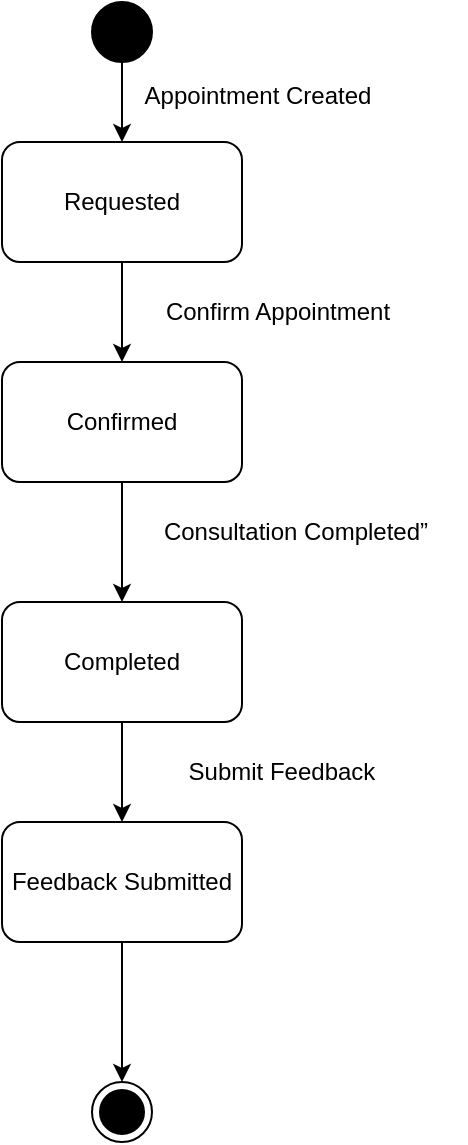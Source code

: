 <mxfile version="27.1.1">
  <diagram name="Page-1" id="oWZPnyiFGUpX4aPs0-iZ">
    <mxGraphModel dx="1426" dy="777" grid="1" gridSize="10" guides="1" tooltips="1" connect="1" arrows="1" fold="1" page="1" pageScale="1" pageWidth="827" pageHeight="1169" math="0" shadow="0">
      <root>
        <mxCell id="0" />
        <mxCell id="1" parent="0" />
        <mxCell id="q5vJHdLkVhRm4j2Vlr1L-14" value="" style="edgeStyle=orthogonalEdgeStyle;rounded=0;orthogonalLoop=1;jettySize=auto;html=1;" edge="1" parent="1" source="q5vJHdLkVhRm4j2Vlr1L-1" target="q5vJHdLkVhRm4j2Vlr1L-3">
          <mxGeometry relative="1" as="geometry" />
        </mxCell>
        <mxCell id="q5vJHdLkVhRm4j2Vlr1L-1" value="" style="ellipse;fillColor=strokeColor;html=1;" vertex="1" parent="1">
          <mxGeometry x="399" y="90" width="30" height="30" as="geometry" />
        </mxCell>
        <mxCell id="q5vJHdLkVhRm4j2Vlr1L-2" value="" style="ellipse;html=1;shape=endState;fillColor=strokeColor;" vertex="1" parent="1">
          <mxGeometry x="399" y="630" width="30" height="30" as="geometry" />
        </mxCell>
        <mxCell id="q5vJHdLkVhRm4j2Vlr1L-9" value="" style="edgeStyle=orthogonalEdgeStyle;rounded=0;orthogonalLoop=1;jettySize=auto;html=1;" edge="1" parent="1" source="q5vJHdLkVhRm4j2Vlr1L-3" target="q5vJHdLkVhRm4j2Vlr1L-4">
          <mxGeometry relative="1" as="geometry" />
        </mxCell>
        <mxCell id="q5vJHdLkVhRm4j2Vlr1L-3" value="Requested" style="rounded=1;whiteSpace=wrap;html=1;" vertex="1" parent="1">
          <mxGeometry x="354" y="160" width="120" height="60" as="geometry" />
        </mxCell>
        <mxCell id="q5vJHdLkVhRm4j2Vlr1L-10" value="" style="edgeStyle=orthogonalEdgeStyle;rounded=0;orthogonalLoop=1;jettySize=auto;html=1;" edge="1" parent="1" source="q5vJHdLkVhRm4j2Vlr1L-4" target="q5vJHdLkVhRm4j2Vlr1L-5">
          <mxGeometry relative="1" as="geometry" />
        </mxCell>
        <mxCell id="q5vJHdLkVhRm4j2Vlr1L-4" value="Confirmed" style="rounded=1;whiteSpace=wrap;html=1;" vertex="1" parent="1">
          <mxGeometry x="354" y="270" width="120" height="60" as="geometry" />
        </mxCell>
        <mxCell id="q5vJHdLkVhRm4j2Vlr1L-11" value="" style="edgeStyle=orthogonalEdgeStyle;rounded=0;orthogonalLoop=1;jettySize=auto;html=1;" edge="1" parent="1" source="q5vJHdLkVhRm4j2Vlr1L-5" target="q5vJHdLkVhRm4j2Vlr1L-6">
          <mxGeometry relative="1" as="geometry" />
        </mxCell>
        <mxCell id="q5vJHdLkVhRm4j2Vlr1L-5" value="Completed" style="rounded=1;whiteSpace=wrap;html=1;" vertex="1" parent="1">
          <mxGeometry x="354" y="390" width="120" height="60" as="geometry" />
        </mxCell>
        <mxCell id="q5vJHdLkVhRm4j2Vlr1L-13" value="" style="edgeStyle=orthogonalEdgeStyle;rounded=0;orthogonalLoop=1;jettySize=auto;html=1;" edge="1" parent="1" source="q5vJHdLkVhRm4j2Vlr1L-6" target="q5vJHdLkVhRm4j2Vlr1L-2">
          <mxGeometry relative="1" as="geometry" />
        </mxCell>
        <mxCell id="q5vJHdLkVhRm4j2Vlr1L-6" value="Feedback Submitted" style="rounded=1;whiteSpace=wrap;html=1;" vertex="1" parent="1">
          <mxGeometry x="354" y="500" width="120" height="60" as="geometry" />
        </mxCell>
        <mxCell id="q5vJHdLkVhRm4j2Vlr1L-15" value="Appointment Created" style="text;strokeColor=none;align=center;fillColor=none;html=1;verticalAlign=middle;whiteSpace=wrap;rounded=0;" vertex="1" parent="1">
          <mxGeometry x="417" y="122" width="130" height="30" as="geometry" />
        </mxCell>
        <mxCell id="q5vJHdLkVhRm4j2Vlr1L-16" value="Confirm Appointment" style="text;strokeColor=none;align=center;fillColor=none;html=1;verticalAlign=middle;whiteSpace=wrap;rounded=0;" vertex="1" parent="1">
          <mxGeometry x="427" y="230" width="130" height="30" as="geometry" />
        </mxCell>
        <mxCell id="q5vJHdLkVhRm4j2Vlr1L-17" value="Consultation Completed”" style="text;strokeColor=none;align=center;fillColor=none;html=1;verticalAlign=middle;whiteSpace=wrap;rounded=0;" vertex="1" parent="1">
          <mxGeometry x="416" y="340" width="170" height="30" as="geometry" />
        </mxCell>
        <mxCell id="q5vJHdLkVhRm4j2Vlr1L-18" value="Submit Feedback" style="text;strokeColor=none;align=center;fillColor=none;html=1;verticalAlign=middle;whiteSpace=wrap;rounded=0;" vertex="1" parent="1">
          <mxGeometry x="429" y="460" width="130" height="30" as="geometry" />
        </mxCell>
      </root>
    </mxGraphModel>
  </diagram>
</mxfile>
